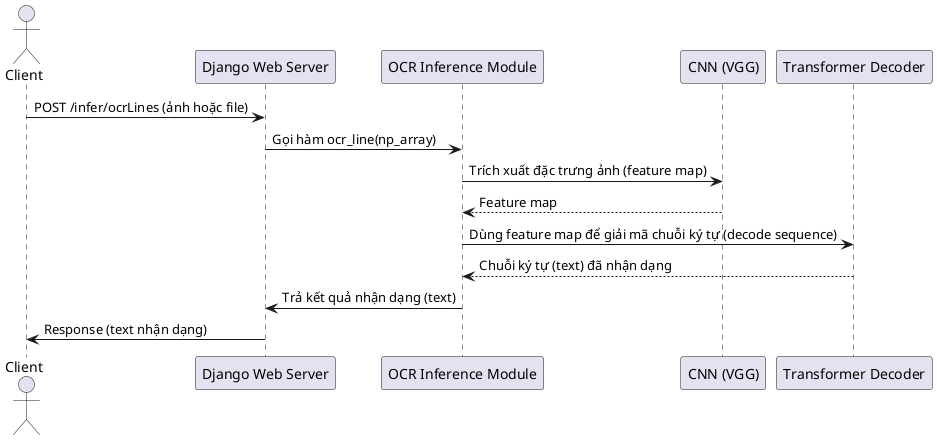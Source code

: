 @startuml
actor Client
participant "Django Web Server" as Django
participant "OCR Inference Module" as OCR
participant "CNN (VGG)" as CNN
participant "Transformer Decoder" as Transformer

Client -> Django : POST /infer/ocrLines (ảnh hoặc file)
Django -> OCR : Gọi hàm ocr_line(np_array)
OCR -> CNN : Trích xuất đặc trưng ảnh (feature map)
CNN --> OCR : Feature map
OCR -> Transformer : Dùng feature map để giải mã chuỗi ký tự (decode sequence)
Transformer --> OCR : Chuỗi ký tự (text) đã nhận dạng
OCR -> Django : Trả kết quả nhận dạng (text)
Django -> Client : Response (text nhận dạng)

@enduml